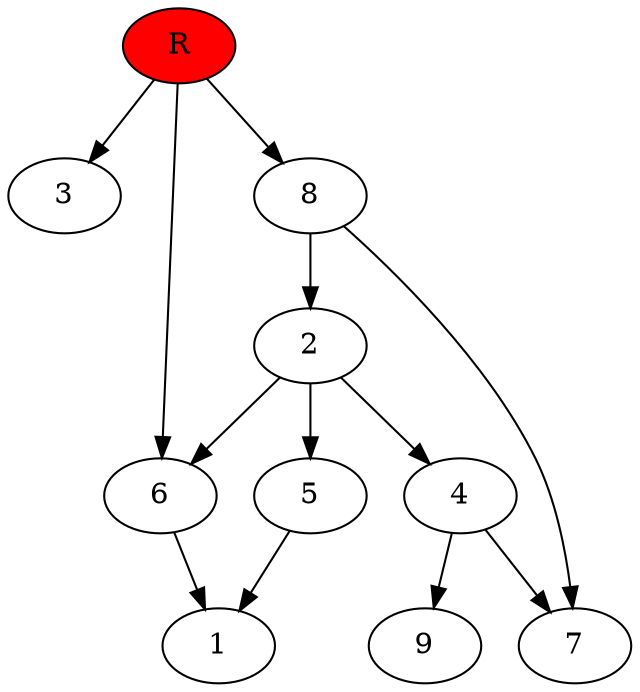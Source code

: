 digraph prb21167 {
	1
	2
	3
	4
	5
	6
	7
	8
	R [fillcolor="#ff0000" style=filled]
	2 -> 4
	2 -> 5
	2 -> 6
	4 -> 7
	4 -> 9
	5 -> 1
	6 -> 1
	8 -> 2
	8 -> 7
	R -> 3
	R -> 6
	R -> 8
}
